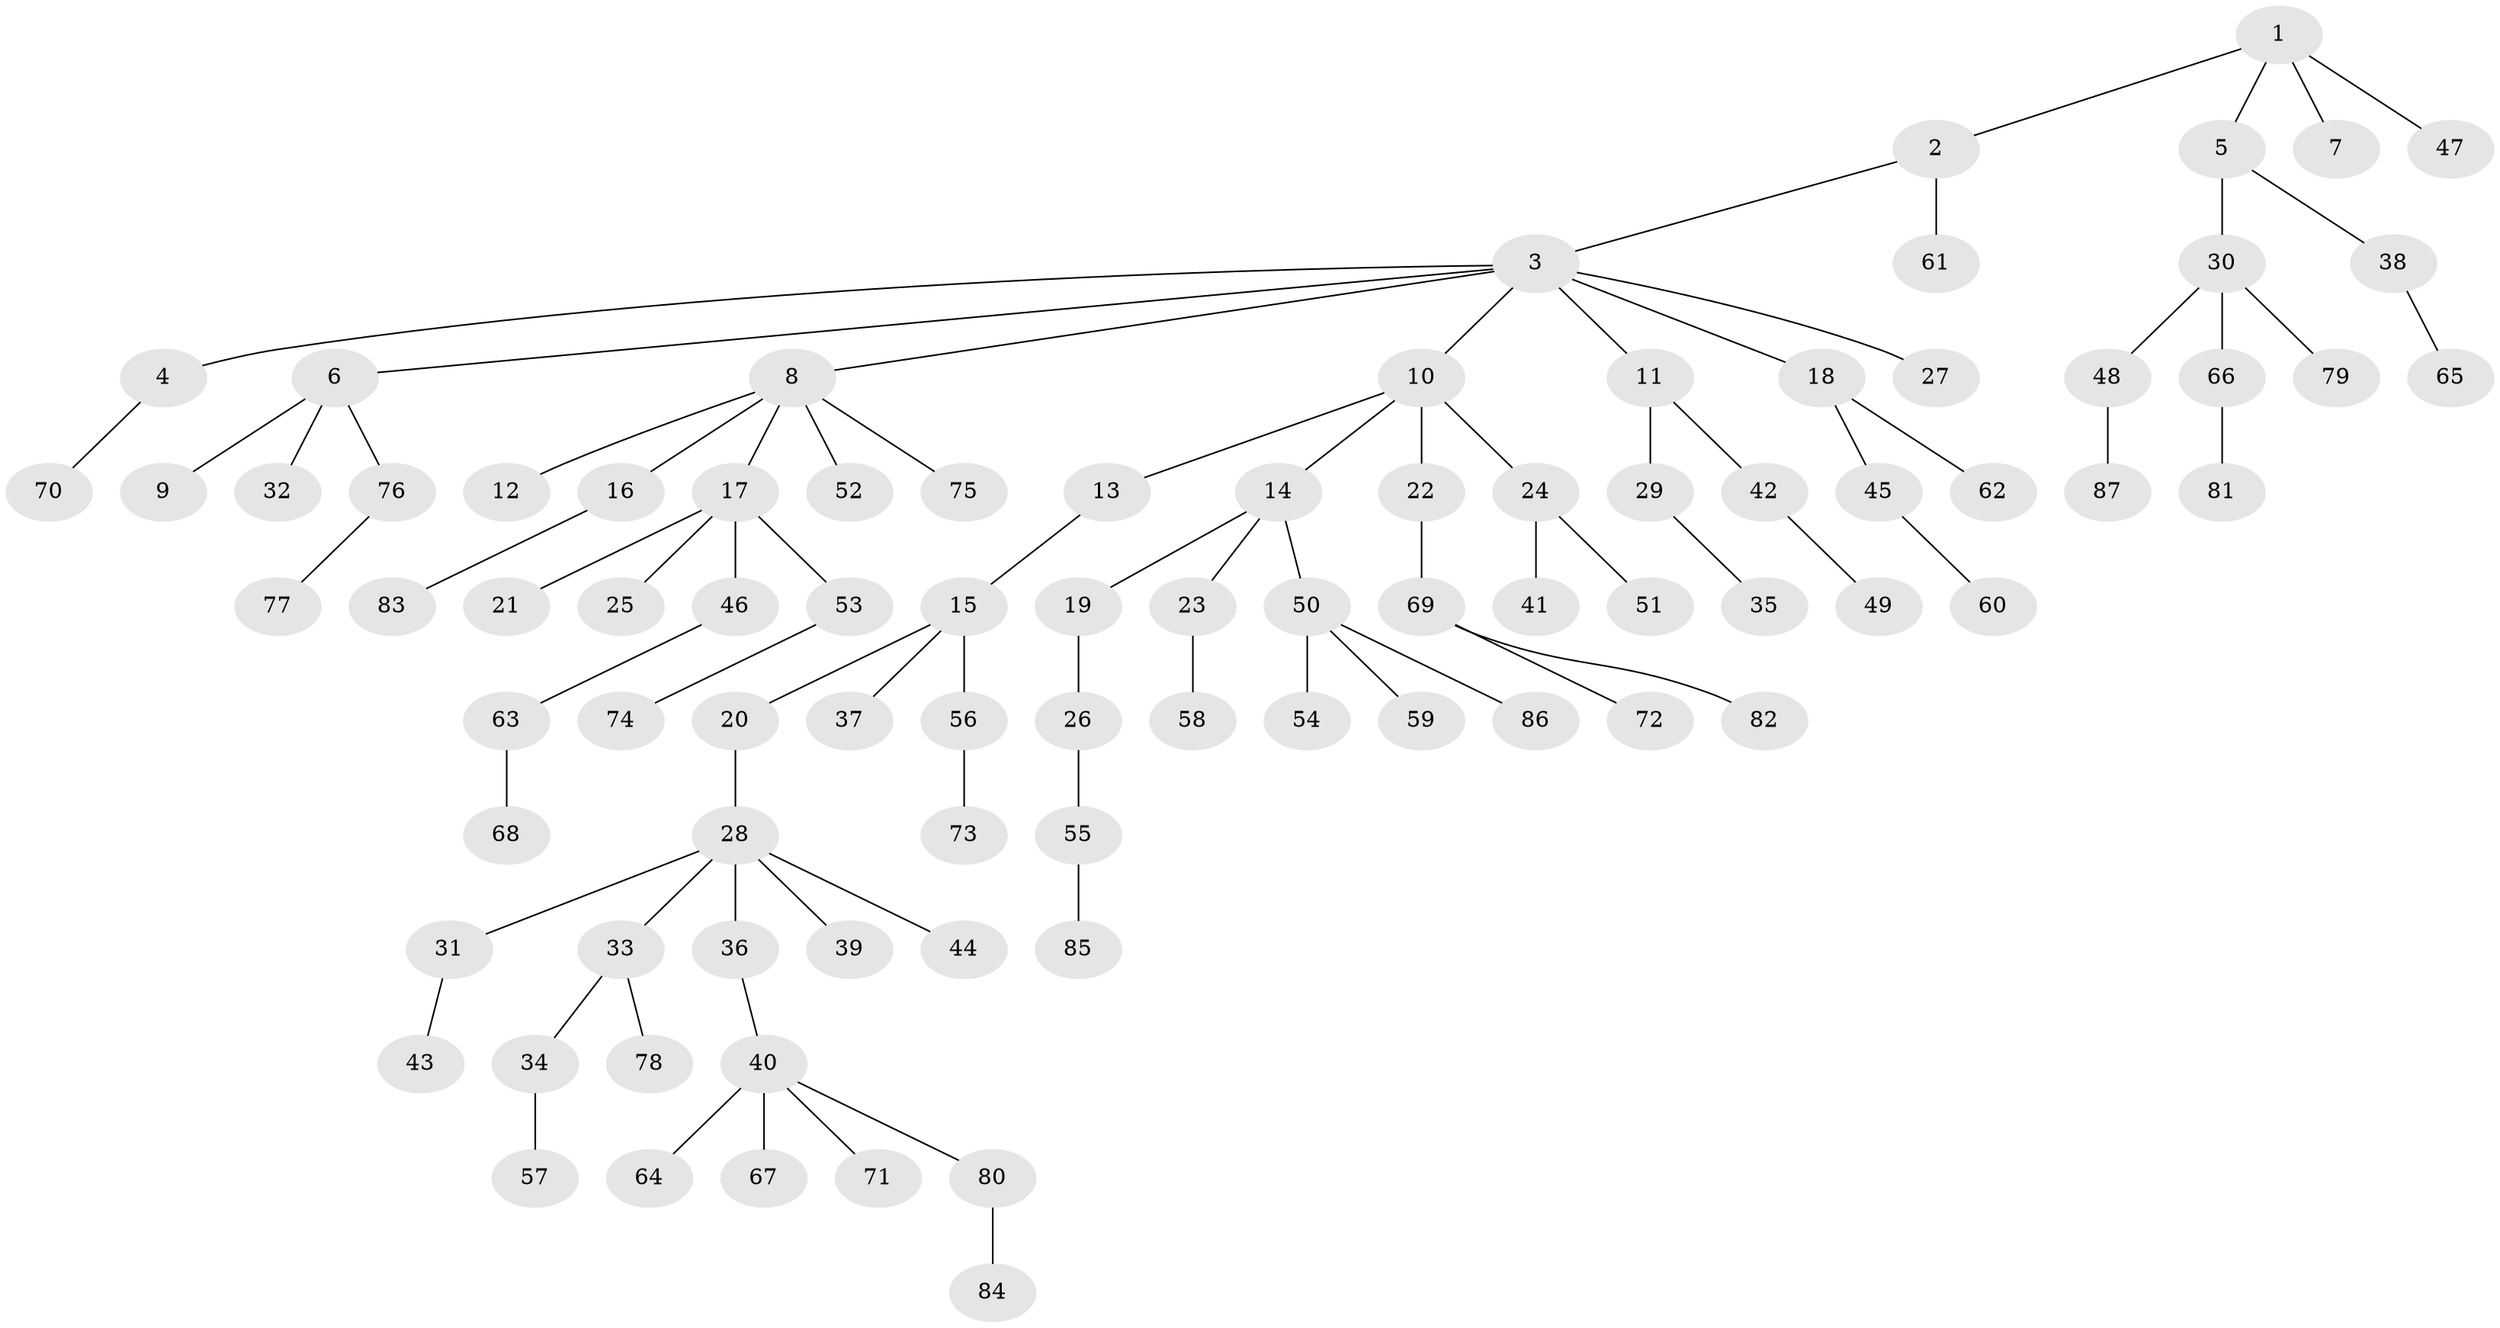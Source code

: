 // Generated by graph-tools (version 1.1) at 2025/36/03/09/25 02:36:36]
// undirected, 87 vertices, 86 edges
graph export_dot {
graph [start="1"]
  node [color=gray90,style=filled];
  1;
  2;
  3;
  4;
  5;
  6;
  7;
  8;
  9;
  10;
  11;
  12;
  13;
  14;
  15;
  16;
  17;
  18;
  19;
  20;
  21;
  22;
  23;
  24;
  25;
  26;
  27;
  28;
  29;
  30;
  31;
  32;
  33;
  34;
  35;
  36;
  37;
  38;
  39;
  40;
  41;
  42;
  43;
  44;
  45;
  46;
  47;
  48;
  49;
  50;
  51;
  52;
  53;
  54;
  55;
  56;
  57;
  58;
  59;
  60;
  61;
  62;
  63;
  64;
  65;
  66;
  67;
  68;
  69;
  70;
  71;
  72;
  73;
  74;
  75;
  76;
  77;
  78;
  79;
  80;
  81;
  82;
  83;
  84;
  85;
  86;
  87;
  1 -- 2;
  1 -- 5;
  1 -- 7;
  1 -- 47;
  2 -- 3;
  2 -- 61;
  3 -- 4;
  3 -- 6;
  3 -- 8;
  3 -- 10;
  3 -- 11;
  3 -- 18;
  3 -- 27;
  4 -- 70;
  5 -- 30;
  5 -- 38;
  6 -- 9;
  6 -- 32;
  6 -- 76;
  8 -- 12;
  8 -- 16;
  8 -- 17;
  8 -- 52;
  8 -- 75;
  10 -- 13;
  10 -- 14;
  10 -- 22;
  10 -- 24;
  11 -- 29;
  11 -- 42;
  13 -- 15;
  14 -- 19;
  14 -- 23;
  14 -- 50;
  15 -- 20;
  15 -- 37;
  15 -- 56;
  16 -- 83;
  17 -- 21;
  17 -- 25;
  17 -- 46;
  17 -- 53;
  18 -- 45;
  18 -- 62;
  19 -- 26;
  20 -- 28;
  22 -- 69;
  23 -- 58;
  24 -- 41;
  24 -- 51;
  26 -- 55;
  28 -- 31;
  28 -- 33;
  28 -- 36;
  28 -- 39;
  28 -- 44;
  29 -- 35;
  30 -- 48;
  30 -- 66;
  30 -- 79;
  31 -- 43;
  33 -- 34;
  33 -- 78;
  34 -- 57;
  36 -- 40;
  38 -- 65;
  40 -- 64;
  40 -- 67;
  40 -- 71;
  40 -- 80;
  42 -- 49;
  45 -- 60;
  46 -- 63;
  48 -- 87;
  50 -- 54;
  50 -- 59;
  50 -- 86;
  53 -- 74;
  55 -- 85;
  56 -- 73;
  63 -- 68;
  66 -- 81;
  69 -- 72;
  69 -- 82;
  76 -- 77;
  80 -- 84;
}
